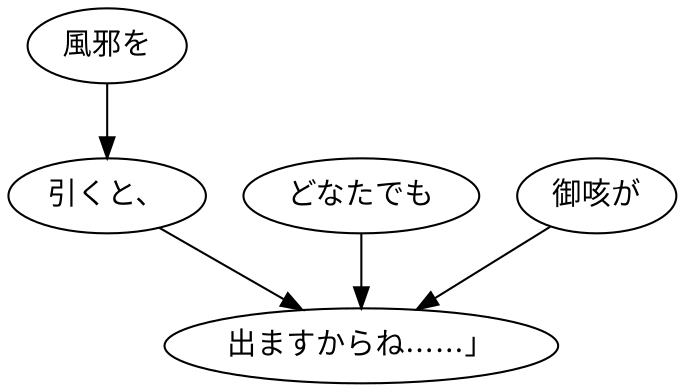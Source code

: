 digraph graph933 {
	node0 [label="風邪を"];
	node1 [label="引くと、"];
	node2 [label="どなたでも"];
	node3 [label="御咳が"];
	node4 [label="出ますからね……」"];
	node0 -> node1;
	node1 -> node4;
	node2 -> node4;
	node3 -> node4;
}
